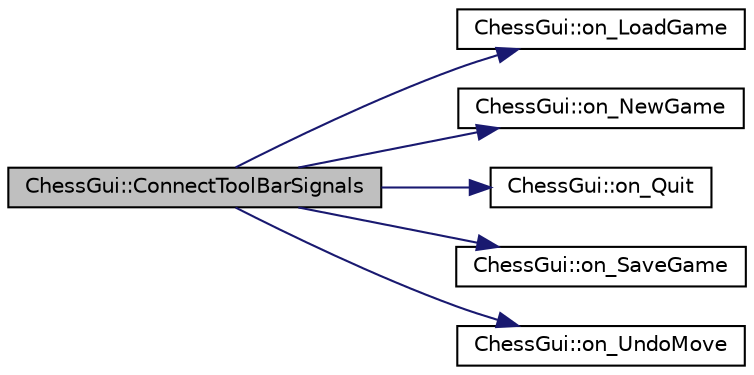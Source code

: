 digraph G
{
  bgcolor="transparent";
  edge [fontname="Helvetica",fontsize="10",labelfontname="Helvetica",labelfontsize="10"];
  node [fontname="Helvetica",fontsize="10",shape=record];
  rankdir=LR;
  Node1 [label="ChessGui::ConnectToolBarSignals",height=0.2,width=0.4,color="black", fillcolor="grey75", style="filled" fontcolor="black"];
  Node1 -> Node2 [color="midnightblue",fontsize="10",style="solid",fontname="Helvetica"];
  Node2 [label="ChessGui::on_LoadGame",height=0.2,width=0.4,color="black",URL="$d8/d20/classChessGui.html#ab374f883feac94b107af3b60bfc36ede"];
  Node1 -> Node3 [color="midnightblue",fontsize="10",style="solid",fontname="Helvetica"];
  Node3 [label="ChessGui::on_NewGame",height=0.2,width=0.4,color="black",URL="$d8/d20/classChessGui.html#a320fc53df9b9358e3a5e97efbfeb24d3"];
  Node1 -> Node4 [color="midnightblue",fontsize="10",style="solid",fontname="Helvetica"];
  Node4 [label="ChessGui::on_Quit",height=0.2,width=0.4,color="black",URL="$d8/d20/classChessGui.html#a30eb3f162bf345c08195559a045b7791"];
  Node1 -> Node5 [color="midnightblue",fontsize="10",style="solid",fontname="Helvetica"];
  Node5 [label="ChessGui::on_SaveGame",height=0.2,width=0.4,color="black",URL="$d8/d20/classChessGui.html#aa78634b4b0792e64a0453061f1a3cdbc"];
  Node1 -> Node6 [color="midnightblue",fontsize="10",style="solid",fontname="Helvetica"];
  Node6 [label="ChessGui::on_UndoMove",height=0.2,width=0.4,color="black",URL="$d8/d20/classChessGui.html#a4e1928bb0ae3c1476c9bfc4a6cdad1cc"];
}
